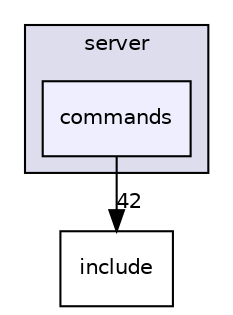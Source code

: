 digraph "/home/runner/work/OPIChat/OPIChat/src/server/commands" {
  compound=true
  node [ fontsize="10", fontname="Helvetica"];
  edge [ labelfontsize="10", labelfontname="Helvetica"];
  subgraph clusterdir_075bb3ff235063c77951cd176d15a741 {
    graph [ bgcolor="#ddddee", pencolor="black", label="server" fontname="Helvetica", fontsize="10", URL="dir_075bb3ff235063c77951cd176d15a741.html"]
  dir_3f2a2a25b0e24bec21a024d76bae53fd [shape=box, label="commands", style="filled", fillcolor="#eeeeff", pencolor="black", URL="dir_3f2a2a25b0e24bec21a024d76bae53fd.html"];
  }
  dir_d44c64559bbebec7f509842c48db8b23 [shape=box label="include" URL="dir_d44c64559bbebec7f509842c48db8b23.html"];
  dir_3f2a2a25b0e24bec21a024d76bae53fd->dir_d44c64559bbebec7f509842c48db8b23 [headlabel="42", labeldistance=1.5 headhref="dir_000011_000007.html"];
}
